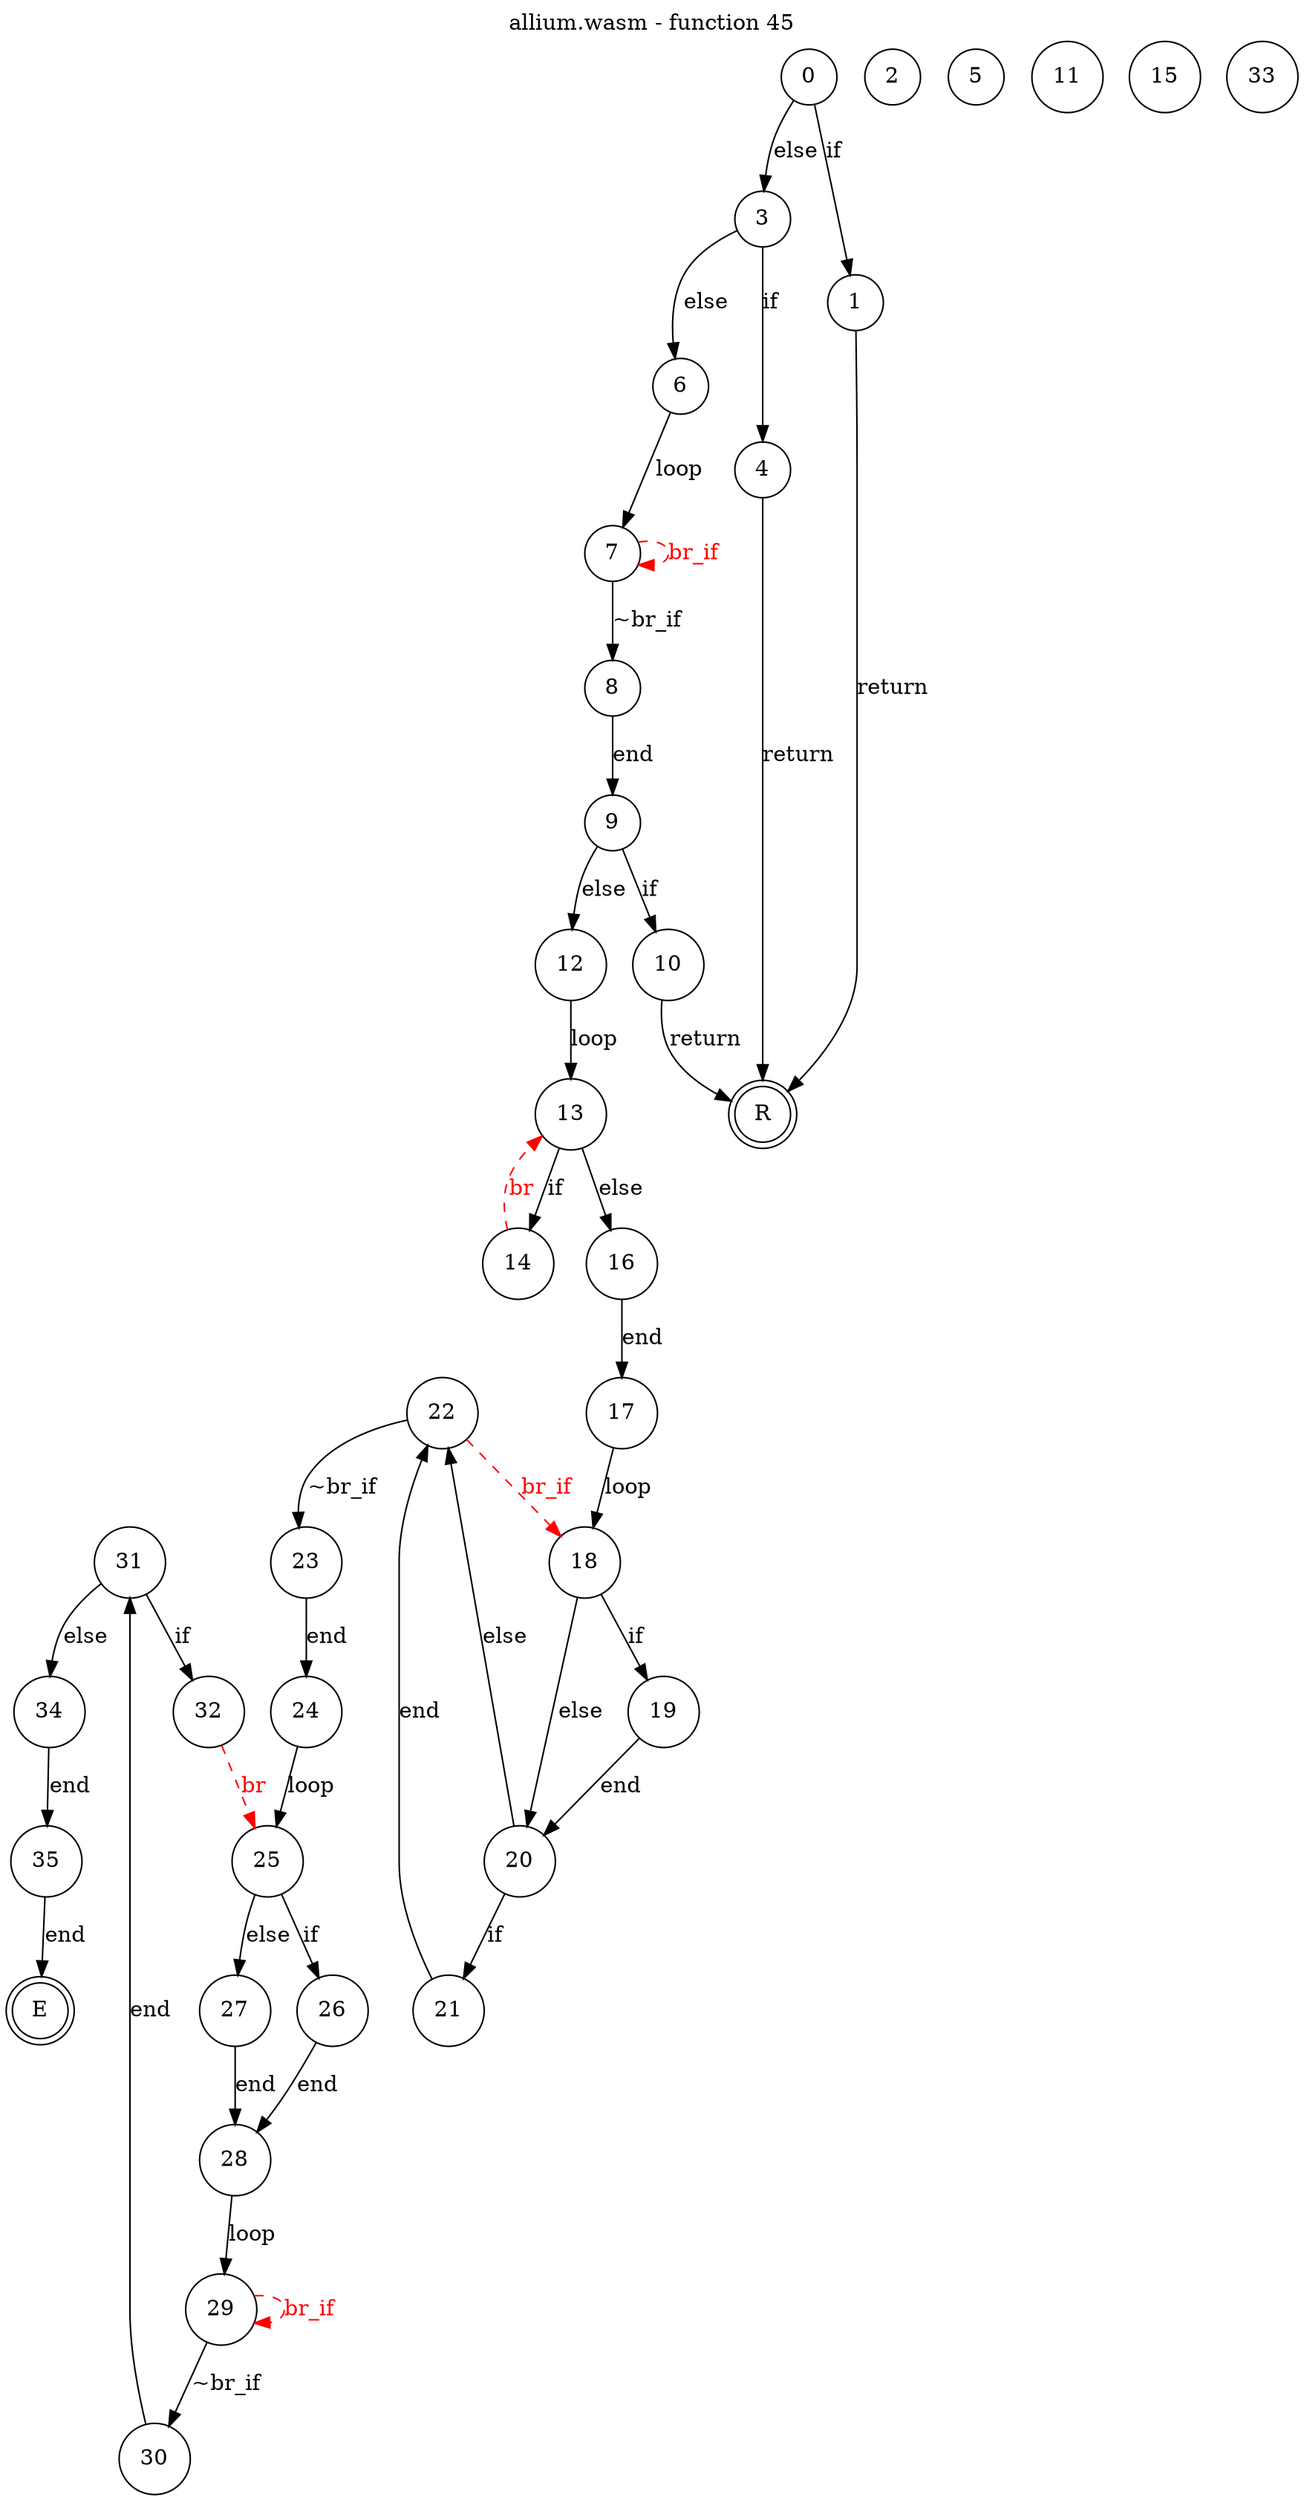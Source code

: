 digraph finite_state_machine {
    label = "allium.wasm - function 45"
    labelloc =  t
    labelfontsize = 16
    labelfontcolor = black
    labelfontname = "Helvetica"
    node [shape = doublecircle]; E R ;
node [shape=circle, fontcolor=black, style="", label="0"]0
node [shape=circle, fontcolor=black, style="", label="1"]1
node [shape=circle, fontcolor=black, style="", label="2"]2
node [shape=circle, fontcolor=black, style="", label="3"]3
node [shape=circle, fontcolor=black, style="", label="4"]4
node [shape=circle, fontcolor=black, style="", label="5"]5
node [shape=circle, fontcolor=black, style="", label="6"]6
node [shape=circle, fontcolor=black, style="", label="7"]7
node [shape=circle, fontcolor=black, style="", label="8"]8
node [shape=circle, fontcolor=black, style="", label="9"]9
node [shape=circle, fontcolor=black, style="", label="10"]10
node [shape=circle, fontcolor=black, style="", label="11"]11
node [shape=circle, fontcolor=black, style="", label="12"]12
node [shape=circle, fontcolor=black, style="", label="13"]13
node [shape=circle, fontcolor=black, style="", label="14"]14
node [shape=circle, fontcolor=black, style="", label="15"]15
node [shape=circle, fontcolor=black, style="", label="16"]16
node [shape=circle, fontcolor=black, style="", label="17"]17
node [shape=circle, fontcolor=black, style="", label="18"]18
node [shape=circle, fontcolor=black, style="", label="19"]19
node [shape=circle, fontcolor=black, style="", label="20"]20
node [shape=circle, fontcolor=black, style="", label="21"]21
node [shape=circle, fontcolor=black, style="", label="22"]22
node [shape=circle, fontcolor=black, style="", label="23"]23
node [shape=circle, fontcolor=black, style="", label="24"]24
node [shape=circle, fontcolor=black, style="", label="25"]25
node [shape=circle, fontcolor=black, style="", label="26"]26
node [shape=circle, fontcolor=black, style="", label="27"]27
node [shape=circle, fontcolor=black, style="", label="28"]28
node [shape=circle, fontcolor=black, style="", label="29"]29
node [shape=circle, fontcolor=black, style="", label="30"]30
node [shape=circle, fontcolor=black, style="", label="31"]31
node [shape=circle, fontcolor=black, style="", label="32"]32
node [shape=circle, fontcolor=black, style="", label="33"]33
node [shape=circle, fontcolor=black, style="", label="34"]34
node [shape=circle, fontcolor=black, style="", label="35"]35
node [shape=circle, fontcolor=black, style="", label="E"]E
node [shape=circle, fontcolor=black, style="", label="R"]R
    0 -> 1[label="if"];
    0 -> 3[label="else"];
    1 -> R[label="return"];
    3 -> 4[label="if"];
    3 -> 6[label="else"];
    4 -> R[label="return"];
    6 -> 7[label="loop"];
    7 -> 8[label="~br_if"];
    7 -> 7[style="dashed" color="red" fontcolor="red" label="br_if"];
    8 -> 9[label="end"];
    9 -> 10[label="if"];
    9 -> 12[label="else"];
    10 -> R[label="return"];
    12 -> 13[label="loop"];
    13 -> 14[label="if"];
    13 -> 16[label="else"];
    14 -> 13[style="dashed" color="red" fontcolor="red" label="br"];
    16 -> 17[label="end"];
    17 -> 18[label="loop"];
    18 -> 19[label="if"];
    18 -> 20[label="else"];
    19 -> 20[label="end"];
    20 -> 21[label="if"];
    20 -> 22[label="else"];
    21 -> 22[label="end"];
    22 -> 23[label="~br_if"];
    22 -> 18[style="dashed" color="red" fontcolor="red" label="br_if"];
    23 -> 24[label="end"];
    24 -> 25[label="loop"];
    25 -> 26[label="if"];
    25 -> 27[label="else"];
    26 -> 28[label="end"];
    27 -> 28[label="end"];
    28 -> 29[label="loop"];
    29 -> 30[label="~br_if"];
    29 -> 29[style="dashed" color="red" fontcolor="red" label="br_if"];
    30 -> 31[label="end"];
    31 -> 32[label="if"];
    31 -> 34[label="else"];
    32 -> 25[style="dashed" color="red" fontcolor="red" label="br"];
    34 -> 35[label="end"];
    35 -> E[label="end"];
}
